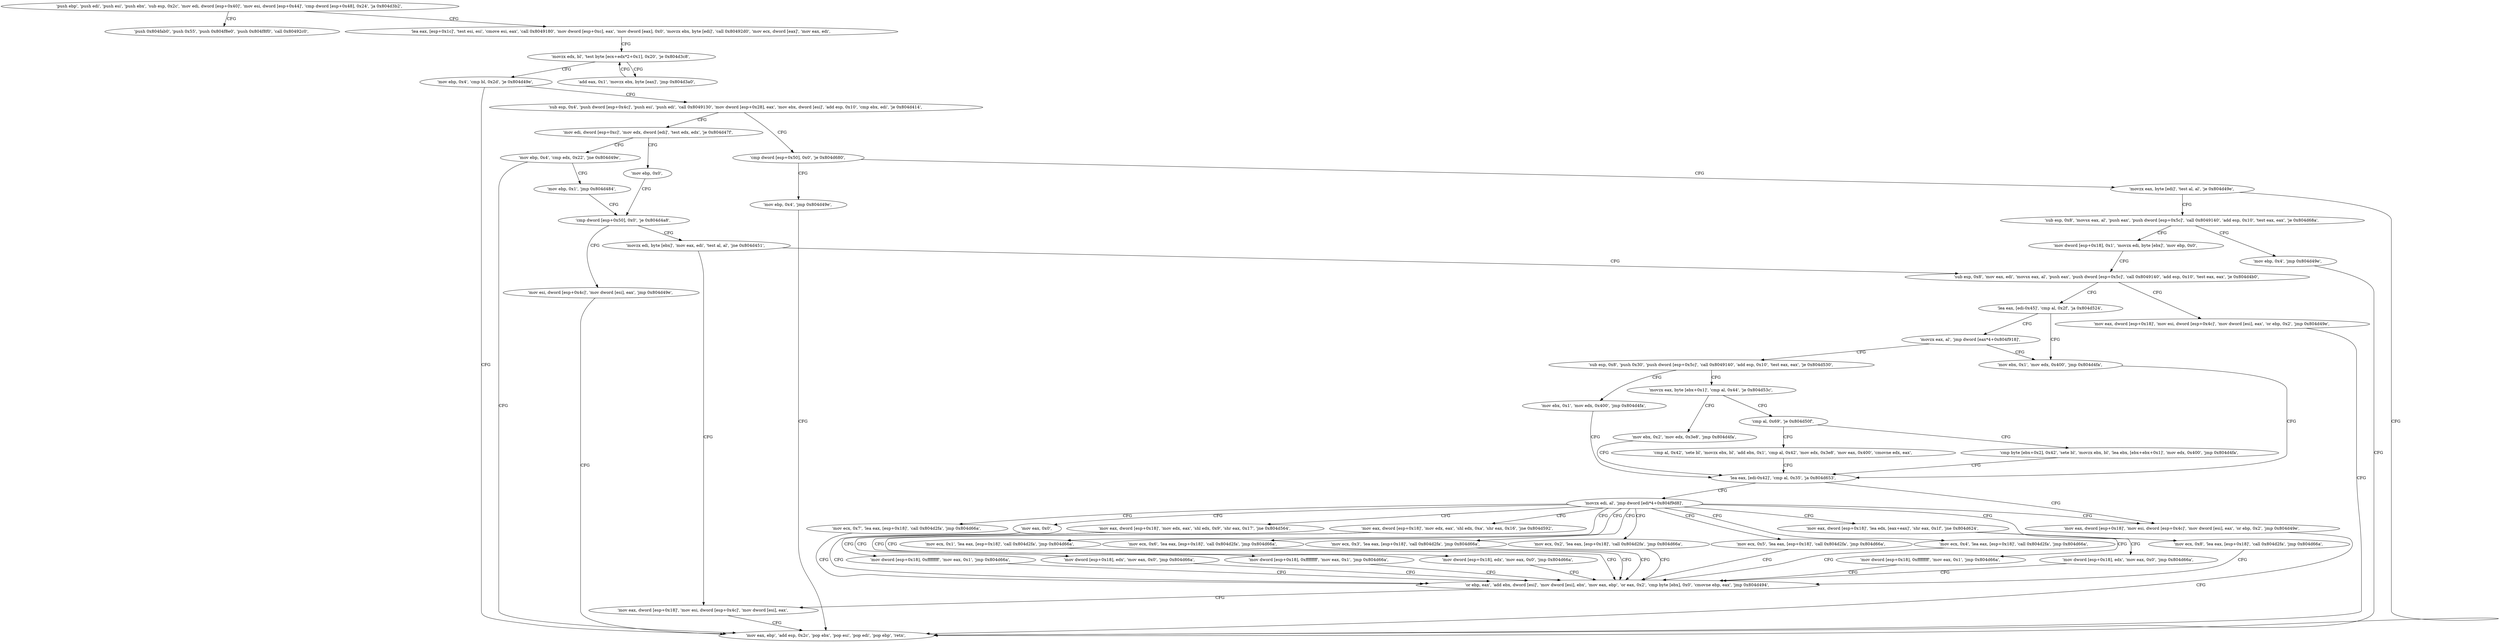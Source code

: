 digraph "func" {
"134533990" [label = "'push ebp', 'push edi', 'push esi', 'push ebx', 'sub esp, 0x2c', 'mov edi, dword [esp+0x40]', 'mov esi, dword [esp+0x44]', 'cmp dword [esp+0x48], 0x24', 'ja 0x804d3b2', " ]
"134534066" [label = "'push 0x804fab0', 'push 0x55', 'push 0x804f8e0', 'push 0x804f8f0', 'call 0x80492c0', " ]
"134534012" [label = "'lea eax, [esp+0x1c]', 'test esi, esi', 'cmove esi, eax', 'call 0x8049180', 'mov dword [esp+0xc], eax', 'mov dword [eax], 0x0', 'movzx ebx, byte [edi]', 'call 0x80492d0', 'mov ecx, dword [eax]', 'mov eax, edi', " ]
"134534048" [label = "'movzx edx, bl', 'test byte [ecx+edx*2+0x1], 0x20', 'je 0x804d3c8', " ]
"134534088" [label = "'mov ebp, 0x4', 'cmp bl, 0x2d', 'je 0x804d49e', " ]
"134534302" [label = "'mov eax, ebp', 'add esp, 0x2c', 'pop ebx', 'pop esi', 'pop edi', 'pop ebp', 'retn', " ]
"134534102" [label = "'sub esp, 0x4', 'push dword [esp+0x4c]', 'push esi', 'push edi', 'call 0x8049130', 'mov dword [esp+0x28], eax', 'mov ebx, dword [esi]', 'add esp, 0x10', 'cmp ebx, edi', 'je 0x804d414', " ]
"134534058" [label = "'add eax, 0x1', 'movzx ebx, byte [eax]', 'jmp 0x804d3a0', " ]
"134534164" [label = "'cmp dword [esp+0x50], 0x0', 'je 0x804d680', " ]
"134534129" [label = "'mov edi, dword [esp+0xc]', 'mov edx, dword [edi]', 'test edx, edx', 'je 0x804d47f', " ]
"134534784" [label = "'mov ebp, 0x4', 'jmp 0x804d49e', " ]
"134534175" [label = "'movzx eax, byte [edi]', 'test al, al', 'je 0x804d49e', " ]
"134534271" [label = "'mov ebp, 0x0', " ]
"134534143" [label = "'mov ebp, 0x4', 'cmp edx, 0x22', 'jne 0x804d49e', " ]
"134534182" [label = "'sub esp, 0x8', 'movsx eax, al', 'push eax', 'push dword [esp+0x5c]', 'call 0x8049140', 'add esp, 0x10', 'test eax, eax', 'je 0x804d68a', " ]
"134534276" [label = "'cmp dword [esp+0x50], 0x0', 'je 0x804d4a8', " ]
"134534157" [label = "'mov ebp, 0x1', 'jmp 0x804d484', " ]
"134534794" [label = "'mov ebp, 0x4', 'jmp 0x804d49e', " ]
"134534209" [label = "'mov dword [esp+0x18], 0x1', 'movzx edi, byte [ebx]', 'mov ebp, 0x0', " ]
"134534312" [label = "'mov esi, dword [esp+0x4c]', 'mov dword [esi], eax', 'jmp 0x804d49e', " ]
"134534283" [label = "'movzx edi, byte [ebx]', 'mov eax, edi', 'test al, al', 'jne 0x804d451', " ]
"134534225" [label = "'sub esp, 0x8', 'mov eax, edi', 'movsx eax, al', 'push eax', 'push dword [esp+0x5c]', 'call 0x8049140', 'add esp, 0x10', 'test eax, eax', 'je 0x804d4b0', " ]
"134534292" [label = "'mov eax, dword [esp+0x18]', 'mov esi, dword [esp+0x4c]', 'mov dword [esi], eax', " ]
"134534320" [label = "'mov eax, dword [esp+0x18]', 'mov esi, dword [esp+0x4c]', 'mov dword [esi], eax', 'or ebp, 0x2', 'jmp 0x804d49e', " ]
"134534250" [label = "'lea eax, [edi-0x45]', 'cmp al, 0x2f', 'ja 0x804d524', " ]
"134534436" [label = "'mov ebx, 0x1', 'mov edx, 0x400', 'jmp 0x804d4fa', " ]
"134534261" [label = "'movzx eax, al', 'jmp dword [eax*4+0x804f918]', " ]
"134534394" [label = "'lea eax, [edi-0x42]', 'cmp al, 0x35', 'ja 0x804d653', " ]
"134534335" [label = "'sub esp, 0x8', 'push 0x30', 'push dword [esp+0x5c]', 'call 0x8049140', 'add esp, 0x10', 'test eax, eax', 'je 0x804d530', " ]
"134534739" [label = "'mov eax, dword [esp+0x18]', 'mov esi, dword [esp+0x4c]', 'mov dword [esi], eax', 'or ebp, 0x2', 'jmp 0x804d49e', " ]
"134534405" [label = "'movzx edi, al', 'jmp dword [edi*4+0x804f9d8]', " ]
"134534448" [label = "'mov ebx, 0x1', 'mov edx, 0x400', 'jmp 0x804d4fa', " ]
"134534356" [label = "'movzx eax, byte [ebx+0x1]', 'cmp al, 0x44', 'je 0x804d53c', " ]
"134534472" [label = "'mov eax, dword [esp+0x18]', 'mov edx, eax', 'shl edx, 0x9', 'shr eax, 0x17', 'jne 0x804d564', " ]
"134534518" [label = "'mov eax, dword [esp+0x18]', 'mov edx, eax', 'shl edx, 0xa', 'shr eax, 0x16', 'jne 0x804d592', " ]
"134534564" [label = "'mov ecx, 0x6', 'lea eax, [esp+0x18]', 'call 0x804d2fa', 'jmp 0x804d66a', " ]
"134534583" [label = "'mov ecx, 0x3', 'lea eax, [esp+0x18]', 'call 0x804d2fa', 'jmp 0x804d66a', " ]
"134534602" [label = "'mov ecx, 0x1', 'lea eax, [esp+0x18]', 'call 0x804d2fa', 'jmp 0x804d66a', " ]
"134534621" [label = "'mov ecx, 0x2', 'lea eax, [esp+0x18]', 'call 0x804d2fa', 'jmp 0x804d66a', " ]
"134534637" [label = "'mov ecx, 0x5', 'lea eax, [esp+0x18]', 'call 0x804d2fa', 'jmp 0x804d66a', " ]
"134534653" [label = "'mov ecx, 0x4', 'lea eax, [esp+0x18]', 'call 0x804d2fa', 'jmp 0x804d66a', " ]
"134534669" [label = "'mov eax, dword [esp+0x18]', 'lea edx, [eax+eax]', 'shr eax, 0x1f', 'jne 0x804d624', " ]
"134534707" [label = "'mov ecx, 0x8', 'lea eax, [esp+0x18]', 'call 0x804d2fa', 'jmp 0x804d66a', " ]
"134534723" [label = "'mov ecx, 0x7', 'lea eax, [esp+0x18]', 'call 0x804d2fa', 'jmp 0x804d66a', " ]
"134534757" [label = "'mov eax, 0x0', " ]
"134534460" [label = "'mov ebx, 0x2', 'mov edx, 0x3e8', 'jmp 0x804d4fa', " ]
"134534364" [label = "'cmp al, 0x69', 'je 0x804d50f', " ]
"134534500" [label = "'mov dword [esp+0x18], 0xffffffff', 'mov eax, 0x1', 'jmp 0x804d66a', " ]
"134534486" [label = "'mov dword [esp+0x18], edx', 'mov eax, 0x0', 'jmp 0x804d66a', " ]
"134534546" [label = "'mov dword [esp+0x18], 0xffffffff', 'mov eax, 0x1', 'jmp 0x804d66a', " ]
"134534532" [label = "'mov dword [esp+0x18], edx', 'mov eax, 0x0', 'jmp 0x804d66a', " ]
"134534762" [label = "'or ebp, eax', 'add ebx, dword [esi]', 'mov dword [esi], ebx', 'mov eax, ebp', 'or eax, 0x2', 'cmp byte [ebx], 0x0', 'cmovne ebp, eax', 'jmp 0x804d494', " ]
"134534692" [label = "'mov dword [esp+0x18], 0xffffffff', 'mov eax, 0x1', 'jmp 0x804d66a', " ]
"134534681" [label = "'mov dword [esp+0x18], edx', 'mov eax, 0x0', 'jmp 0x804d66a', " ]
"134534415" [label = "'cmp byte [ebx+0x2], 0x42', 'sete bl', 'movzx ebx, bl', 'lea ebx, [ebx+ebx+0x1]', 'mov edx, 0x400', 'jmp 0x804d4fa', " ]
"134534368" [label = "'cmp al, 0x42', 'sete bl', 'movzx ebx, bl', 'add ebx, 0x1', 'cmp al, 0x42', 'mov edx, 0x3e8', 'mov eax, 0x400', 'cmovne edx, eax', " ]
"134533990" -> "134534066" [ label = "CFG" ]
"134533990" -> "134534012" [ label = "CFG" ]
"134534012" -> "134534048" [ label = "CFG" ]
"134534048" -> "134534088" [ label = "CFG" ]
"134534048" -> "134534058" [ label = "CFG" ]
"134534088" -> "134534302" [ label = "CFG" ]
"134534088" -> "134534102" [ label = "CFG" ]
"134534102" -> "134534164" [ label = "CFG" ]
"134534102" -> "134534129" [ label = "CFG" ]
"134534058" -> "134534048" [ label = "CFG" ]
"134534164" -> "134534784" [ label = "CFG" ]
"134534164" -> "134534175" [ label = "CFG" ]
"134534129" -> "134534271" [ label = "CFG" ]
"134534129" -> "134534143" [ label = "CFG" ]
"134534784" -> "134534302" [ label = "CFG" ]
"134534175" -> "134534302" [ label = "CFG" ]
"134534175" -> "134534182" [ label = "CFG" ]
"134534271" -> "134534276" [ label = "CFG" ]
"134534143" -> "134534302" [ label = "CFG" ]
"134534143" -> "134534157" [ label = "CFG" ]
"134534182" -> "134534794" [ label = "CFG" ]
"134534182" -> "134534209" [ label = "CFG" ]
"134534276" -> "134534312" [ label = "CFG" ]
"134534276" -> "134534283" [ label = "CFG" ]
"134534157" -> "134534276" [ label = "CFG" ]
"134534794" -> "134534302" [ label = "CFG" ]
"134534209" -> "134534225" [ label = "CFG" ]
"134534312" -> "134534302" [ label = "CFG" ]
"134534283" -> "134534225" [ label = "CFG" ]
"134534283" -> "134534292" [ label = "CFG" ]
"134534225" -> "134534320" [ label = "CFG" ]
"134534225" -> "134534250" [ label = "CFG" ]
"134534292" -> "134534302" [ label = "CFG" ]
"134534320" -> "134534302" [ label = "CFG" ]
"134534250" -> "134534436" [ label = "CFG" ]
"134534250" -> "134534261" [ label = "CFG" ]
"134534436" -> "134534394" [ label = "CFG" ]
"134534261" -> "134534335" [ label = "CFG" ]
"134534261" -> "134534436" [ label = "CFG" ]
"134534394" -> "134534739" [ label = "CFG" ]
"134534394" -> "134534405" [ label = "CFG" ]
"134534335" -> "134534448" [ label = "CFG" ]
"134534335" -> "134534356" [ label = "CFG" ]
"134534739" -> "134534302" [ label = "CFG" ]
"134534405" -> "134534472" [ label = "CFG" ]
"134534405" -> "134534518" [ label = "CFG" ]
"134534405" -> "134534564" [ label = "CFG" ]
"134534405" -> "134534583" [ label = "CFG" ]
"134534405" -> "134534602" [ label = "CFG" ]
"134534405" -> "134534621" [ label = "CFG" ]
"134534405" -> "134534637" [ label = "CFG" ]
"134534405" -> "134534653" [ label = "CFG" ]
"134534405" -> "134534669" [ label = "CFG" ]
"134534405" -> "134534707" [ label = "CFG" ]
"134534405" -> "134534723" [ label = "CFG" ]
"134534405" -> "134534739" [ label = "CFG" ]
"134534405" -> "134534757" [ label = "CFG" ]
"134534448" -> "134534394" [ label = "CFG" ]
"134534356" -> "134534460" [ label = "CFG" ]
"134534356" -> "134534364" [ label = "CFG" ]
"134534472" -> "134534500" [ label = "CFG" ]
"134534472" -> "134534486" [ label = "CFG" ]
"134534518" -> "134534546" [ label = "CFG" ]
"134534518" -> "134534532" [ label = "CFG" ]
"134534564" -> "134534762" [ label = "CFG" ]
"134534583" -> "134534762" [ label = "CFG" ]
"134534602" -> "134534762" [ label = "CFG" ]
"134534621" -> "134534762" [ label = "CFG" ]
"134534637" -> "134534762" [ label = "CFG" ]
"134534653" -> "134534762" [ label = "CFG" ]
"134534669" -> "134534692" [ label = "CFG" ]
"134534669" -> "134534681" [ label = "CFG" ]
"134534707" -> "134534762" [ label = "CFG" ]
"134534723" -> "134534762" [ label = "CFG" ]
"134534757" -> "134534762" [ label = "CFG" ]
"134534460" -> "134534394" [ label = "CFG" ]
"134534364" -> "134534415" [ label = "CFG" ]
"134534364" -> "134534368" [ label = "CFG" ]
"134534500" -> "134534762" [ label = "CFG" ]
"134534486" -> "134534762" [ label = "CFG" ]
"134534546" -> "134534762" [ label = "CFG" ]
"134534532" -> "134534762" [ label = "CFG" ]
"134534762" -> "134534292" [ label = "CFG" ]
"134534692" -> "134534762" [ label = "CFG" ]
"134534681" -> "134534762" [ label = "CFG" ]
"134534415" -> "134534394" [ label = "CFG" ]
"134534368" -> "134534394" [ label = "CFG" ]
}
